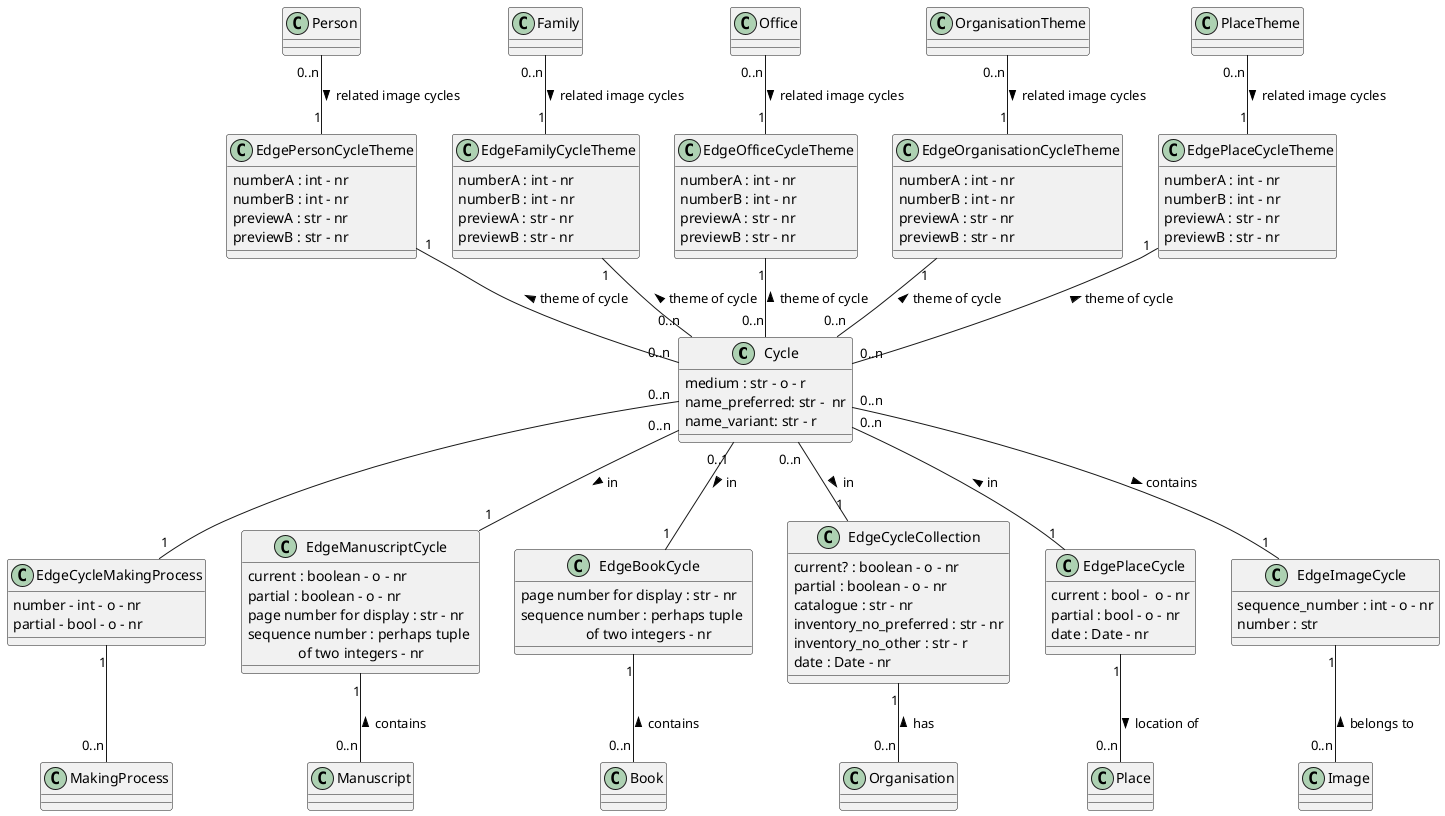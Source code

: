 @startuml 
class Cycle 
Cycle : medium : str - o - r
Cycle : name_preferred: str -  nr 
Cycle : name_variant: str - r

class MakingProcess

class Person

class Family

class Office

class Organisation

class OrganisationTheme

class Place 

class PlaceTheme

class Image

class EdgePersonCycleTheme
EdgePersonCycleTheme : numberA : int - nr
EdgePersonCycleTheme : numberB : int - nr
EdgePersonCycleTheme : previewA : str - nr
EdgePersonCycleTheme : previewB : str - nr

class EdgeFamilyCycleTheme
EdgeFamilyCycleTheme : numberA : int - nr
EdgeFamilyCycleTheme : numberB : int - nr
EdgeFamilyCycleTheme : previewA : str - nr
EdgeFamilyCycleTheme : previewB : str - nr

class EdgeOfficeCycleTheme
EdgeOfficeCycleTheme : numberA : int - nr
EdgeOfficeCycleTheme : numberB : int - nr
EdgeOfficeCycleTheme : previewA : str - nr
EdgeOfficeCycleTheme : previewB : str - nr

class EdgeOrganisationCycleTheme
EdgeOrganisationCycleTheme : numberA : int - nr
EdgeOrganisationCycleTheme : numberB : int - nr
EdgeOrganisationCycleTheme : previewA : str - nr
EdgeOrganisationCycleTheme : previewB : str - nr

class EdgePlaceCycleTheme
EdgePlaceCycleTheme : numberA : int - nr
EdgePlaceCycleTheme : numberB : int - nr
EdgePlaceCycleTheme : previewA : str - nr
EdgePlaceCycleTheme : previewB : str - nr

class EdgeCycleMakingProcess
EdgeCycleMakingProcess : number - int - o - nr
EdgeCycleMakingProcess : partial - bool - o - nr

class EdgeManuscriptCycle
EdgeManuscriptCycle : current : boolean - o - nr
EdgeManuscriptCycle : partial : boolean - o - nr
EdgeManuscriptCycle : page number for display : str - nr
EdgeManuscriptCycle : sequence number : perhaps tuple \n              of two integers - nr

class EdgeBookCycle
EdgeBookCycle : page number for display : str - nr
EdgeBookCycle : sequence number : perhaps tuple \n                  of two integers - nr

class EdgeCycleCollection
EdgeCycleCollection : current? : boolean - o - nr
EdgeCycleCollection : partial : boolean - o - nr
EdgeCycleCollection : catalogue : str - nr
EdgeCycleCollection : inventory_no_preferred : str - nr
EdgeCycleCollection : inventory_no_other : str - r
EdgeCycleCollection : date : Date - nr

class EdgePlaceCycle
EdgePlaceCycle : current : bool -  o - nr
EdgePlaceCycle : partial : bool - o - nr
EdgePlaceCycle : date : Date - nr

class EdgeImageCycle
EdgeImageCycle : sequence_number : int - o - nr
EdgeImageCycle : number : str




Person "0..n" -- "1" EdgePersonCycleTheme : related image cycles >
EdgePersonCycleTheme "1" -- "0..n" Cycle : theme of cycle <

Family "0..n" -- "1" EdgeFamilyCycleTheme : related image cycles >
EdgeFamilyCycleTheme "1" -- "0..n" Cycle : theme of cycle <

Office "0..n" -- "1" EdgeOfficeCycleTheme : related image cycles >
EdgeOfficeCycleTheme "1" -- "0..n" Cycle : theme of cycle <

OrganisationTheme "0..n" -- "1" EdgeOrganisationCycleTheme : related image cycles >
EdgeOrganisationCycleTheme "1" -- "0..n" Cycle : theme of cycle <

PlaceTheme "0..n" -- "1" EdgePlaceCycleTheme : related image cycles >
EdgePlaceCycleTheme "1" -- "0..n" Cycle : theme of cycle <

Cycle "0..n" -- "1" EdgeCycleMakingProcess 
EdgeCycleMakingProcess "1" -- "0..n" MakingProcess

Cycle "0..n" -- "1" EdgePlaceCycle : < in
EdgePlaceCycle  "1" -- "0..n" Place :  location of  >

Cycle "0..n" -- "1" EdgeCycleCollection : in >
EdgeCycleCollection "1" -- "0..n" Organisation : has  <

Cycle "0..n" -- "1" EdgeManuscriptCycle : in > 
EdgeManuscriptCycle "1" -- "0..n" Manuscript : contains <

Cycle "0..1" -- "1" EdgeBookCycle : in > 
EdgeBookCycle "1" -- "0..n" Book : contains <

Cycle "0..n" -- "1" EdgeImageCycle : > contains
EdgeImageCycle "1" -- "0..n" Image : belongs to <



@enduml
